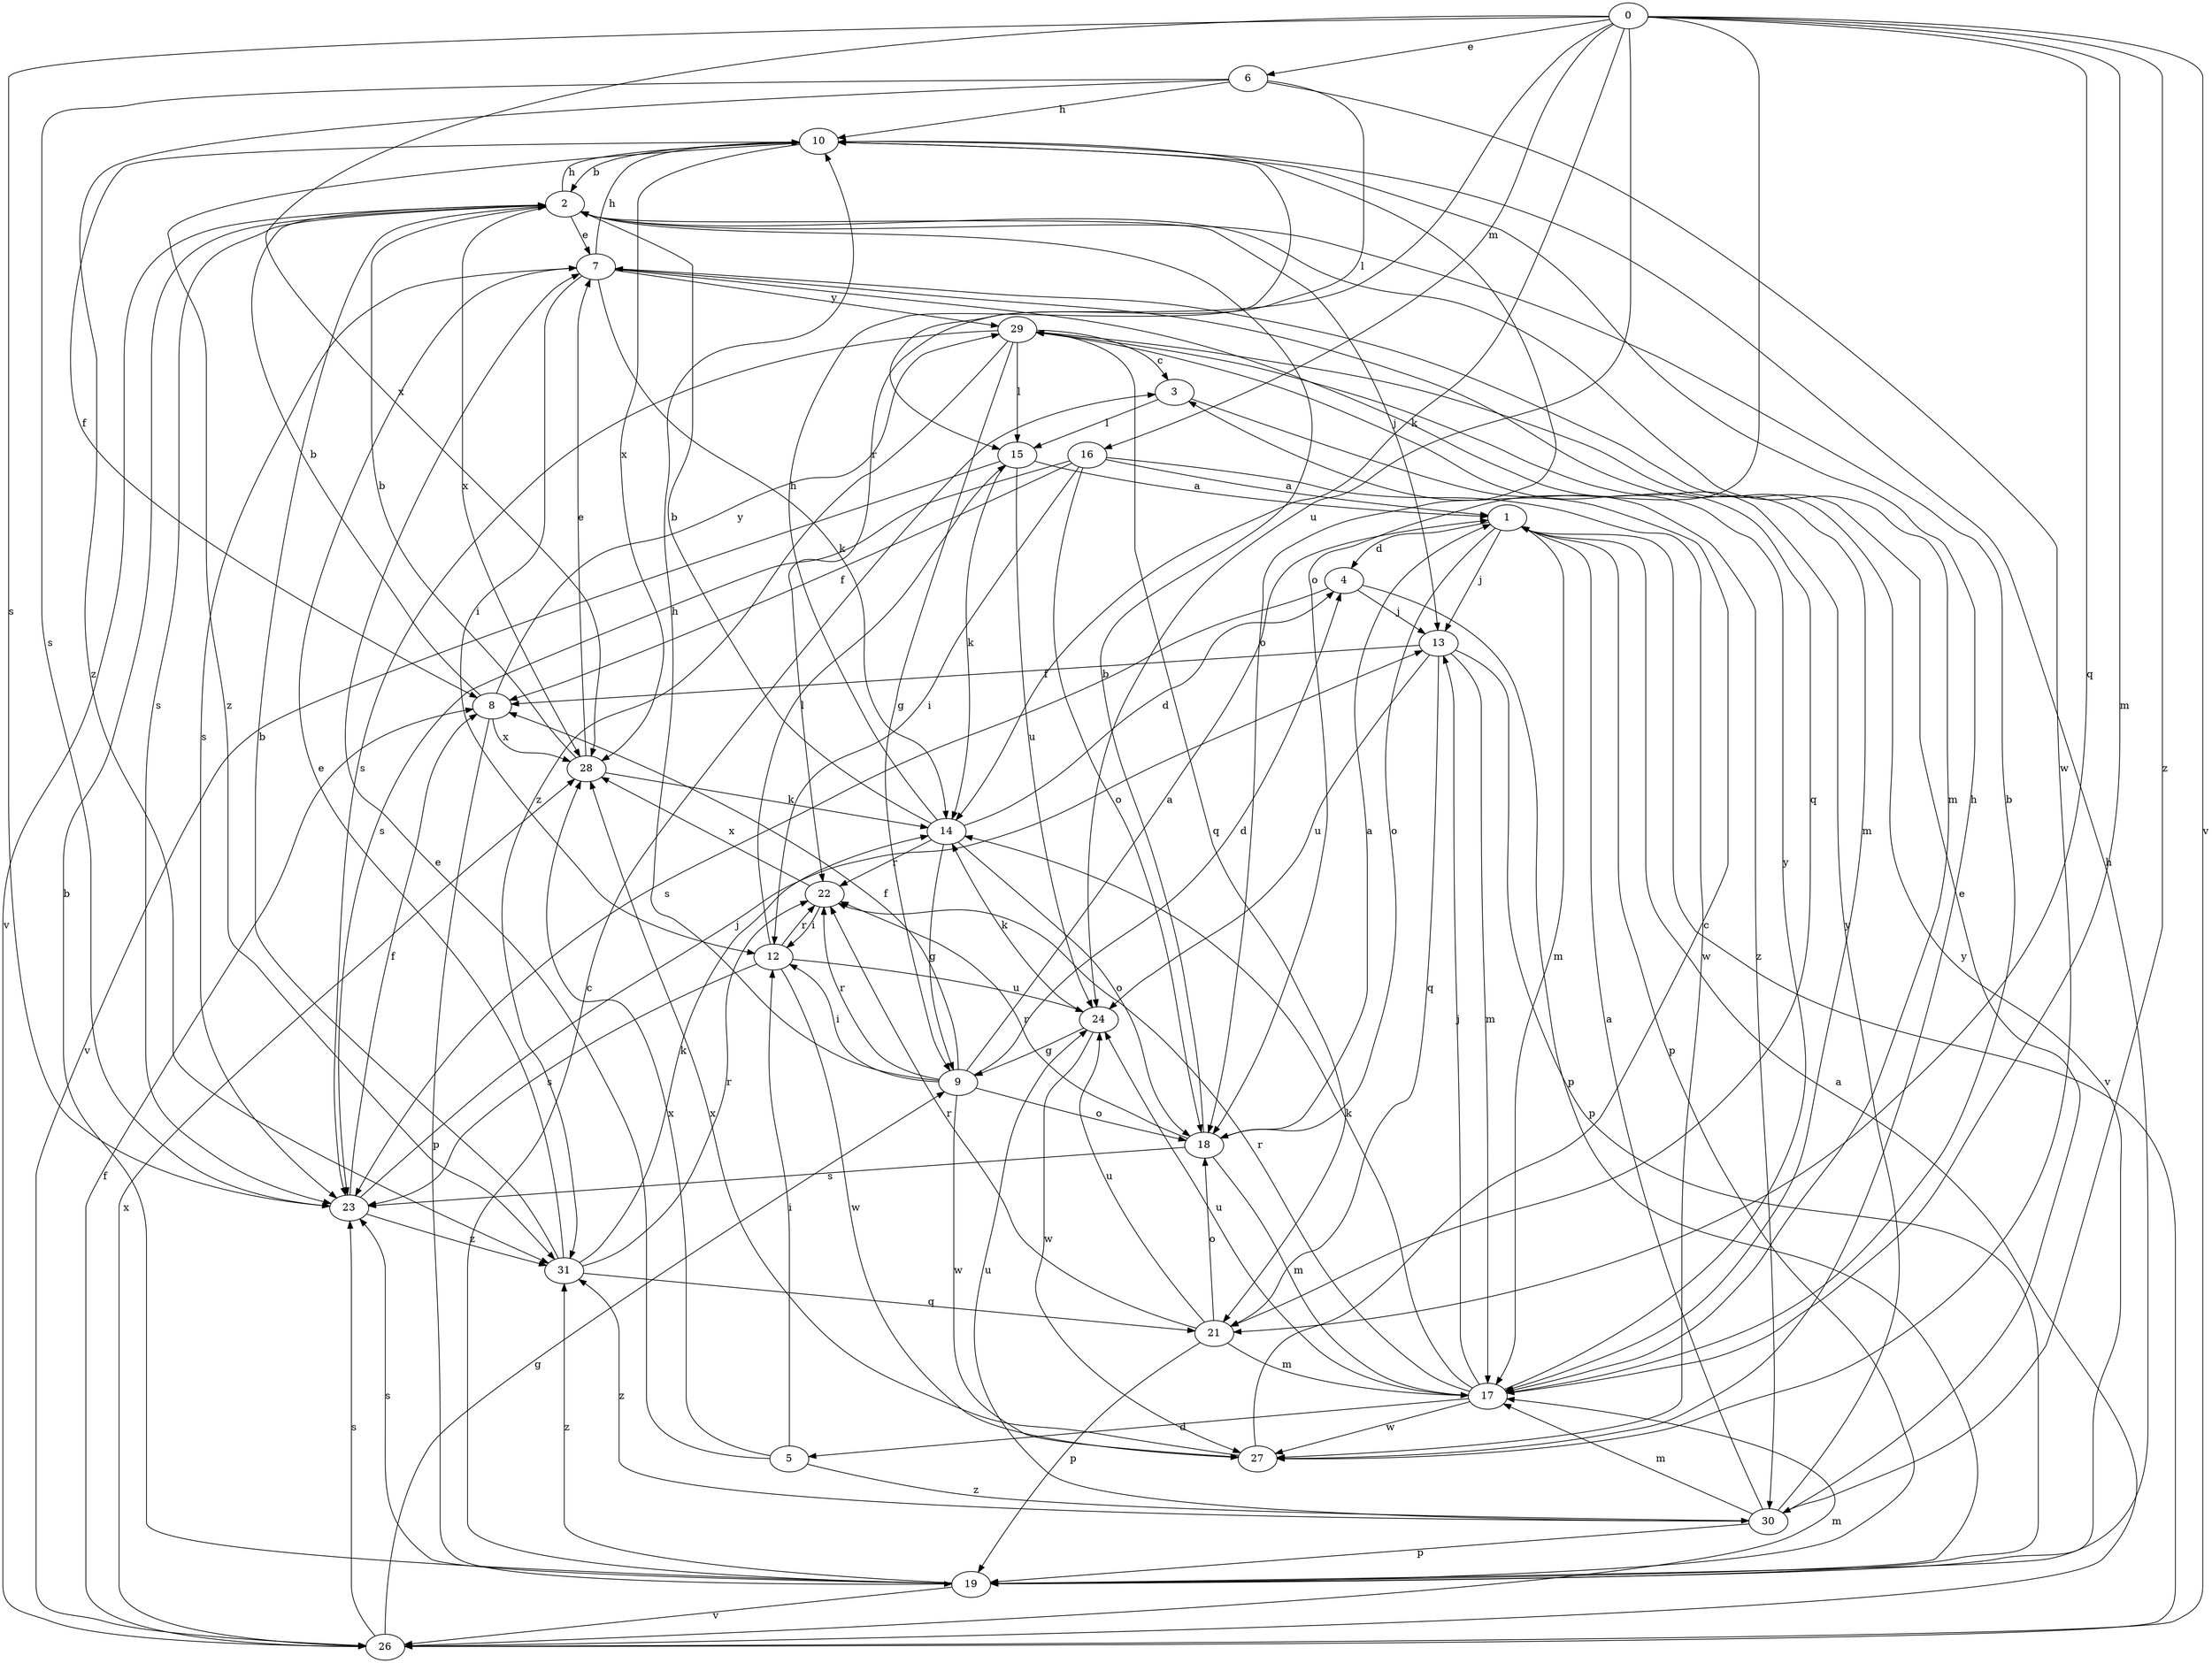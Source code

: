 strict digraph  {
0;
1;
2;
3;
4;
5;
6;
7;
8;
9;
10;
12;
13;
14;
15;
16;
17;
18;
19;
21;
22;
23;
24;
26;
27;
28;
29;
30;
31;
0 -> 6  [label=e];
0 -> 14  [label=k];
0 -> 16  [label=m];
0 -> 17  [label=m];
0 -> 18  [label=o];
0 -> 21  [label=q];
0 -> 22  [label=r];
0 -> 23  [label=s];
0 -> 24  [label=u];
0 -> 26  [label=v];
0 -> 28  [label=x];
0 -> 30  [label=z];
1 -> 4  [label=d];
1 -> 13  [label=j];
1 -> 17  [label=m];
1 -> 18  [label=o];
1 -> 19  [label=p];
1 -> 26  [label=v];
2 -> 7  [label=e];
2 -> 10  [label=h];
2 -> 13  [label=j];
2 -> 17  [label=m];
2 -> 23  [label=s];
2 -> 26  [label=v];
2 -> 28  [label=x];
3 -> 15  [label=l];
3 -> 30  [label=z];
4 -> 13  [label=j];
4 -> 19  [label=p];
4 -> 23  [label=s];
5 -> 7  [label=e];
5 -> 12  [label=i];
5 -> 28  [label=x];
5 -> 30  [label=z];
6 -> 10  [label=h];
6 -> 15  [label=l];
6 -> 23  [label=s];
6 -> 27  [label=w];
6 -> 31  [label=z];
7 -> 10  [label=h];
7 -> 12  [label=i];
7 -> 14  [label=k];
7 -> 17  [label=m];
7 -> 21  [label=q];
7 -> 23  [label=s];
7 -> 29  [label=y];
8 -> 2  [label=b];
8 -> 19  [label=p];
8 -> 28  [label=x];
8 -> 29  [label=y];
9 -> 1  [label=a];
9 -> 4  [label=d];
9 -> 8  [label=f];
9 -> 10  [label=h];
9 -> 12  [label=i];
9 -> 18  [label=o];
9 -> 22  [label=r];
9 -> 27  [label=w];
10 -> 2  [label=b];
10 -> 8  [label=f];
10 -> 18  [label=o];
10 -> 28  [label=x];
10 -> 31  [label=z];
12 -> 15  [label=l];
12 -> 22  [label=r];
12 -> 23  [label=s];
12 -> 24  [label=u];
12 -> 27  [label=w];
13 -> 8  [label=f];
13 -> 17  [label=m];
13 -> 19  [label=p];
13 -> 21  [label=q];
13 -> 24  [label=u];
14 -> 2  [label=b];
14 -> 4  [label=d];
14 -> 9  [label=g];
14 -> 10  [label=h];
14 -> 18  [label=o];
14 -> 22  [label=r];
15 -> 1  [label=a];
15 -> 14  [label=k];
15 -> 24  [label=u];
15 -> 26  [label=v];
16 -> 1  [label=a];
16 -> 8  [label=f];
16 -> 12  [label=i];
16 -> 18  [label=o];
16 -> 23  [label=s];
16 -> 27  [label=w];
17 -> 2  [label=b];
17 -> 5  [label=d];
17 -> 13  [label=j];
17 -> 14  [label=k];
17 -> 22  [label=r];
17 -> 24  [label=u];
17 -> 27  [label=w];
17 -> 29  [label=y];
18 -> 1  [label=a];
18 -> 2  [label=b];
18 -> 17  [label=m];
18 -> 22  [label=r];
18 -> 23  [label=s];
19 -> 2  [label=b];
19 -> 3  [label=c];
19 -> 10  [label=h];
19 -> 23  [label=s];
19 -> 26  [label=v];
19 -> 29  [label=y];
19 -> 31  [label=z];
21 -> 17  [label=m];
21 -> 18  [label=o];
21 -> 19  [label=p];
21 -> 22  [label=r];
21 -> 24  [label=u];
22 -> 12  [label=i];
22 -> 28  [label=x];
23 -> 8  [label=f];
23 -> 13  [label=j];
23 -> 31  [label=z];
24 -> 9  [label=g];
24 -> 14  [label=k];
24 -> 27  [label=w];
26 -> 1  [label=a];
26 -> 8  [label=f];
26 -> 9  [label=g];
26 -> 17  [label=m];
26 -> 23  [label=s];
26 -> 28  [label=x];
27 -> 3  [label=c];
27 -> 10  [label=h];
27 -> 28  [label=x];
28 -> 2  [label=b];
28 -> 7  [label=e];
28 -> 14  [label=k];
29 -> 3  [label=c];
29 -> 9  [label=g];
29 -> 15  [label=l];
29 -> 21  [label=q];
29 -> 23  [label=s];
29 -> 31  [label=z];
30 -> 1  [label=a];
30 -> 7  [label=e];
30 -> 17  [label=m];
30 -> 19  [label=p];
30 -> 24  [label=u];
30 -> 29  [label=y];
30 -> 31  [label=z];
31 -> 2  [label=b];
31 -> 7  [label=e];
31 -> 14  [label=k];
31 -> 21  [label=q];
31 -> 22  [label=r];
}
